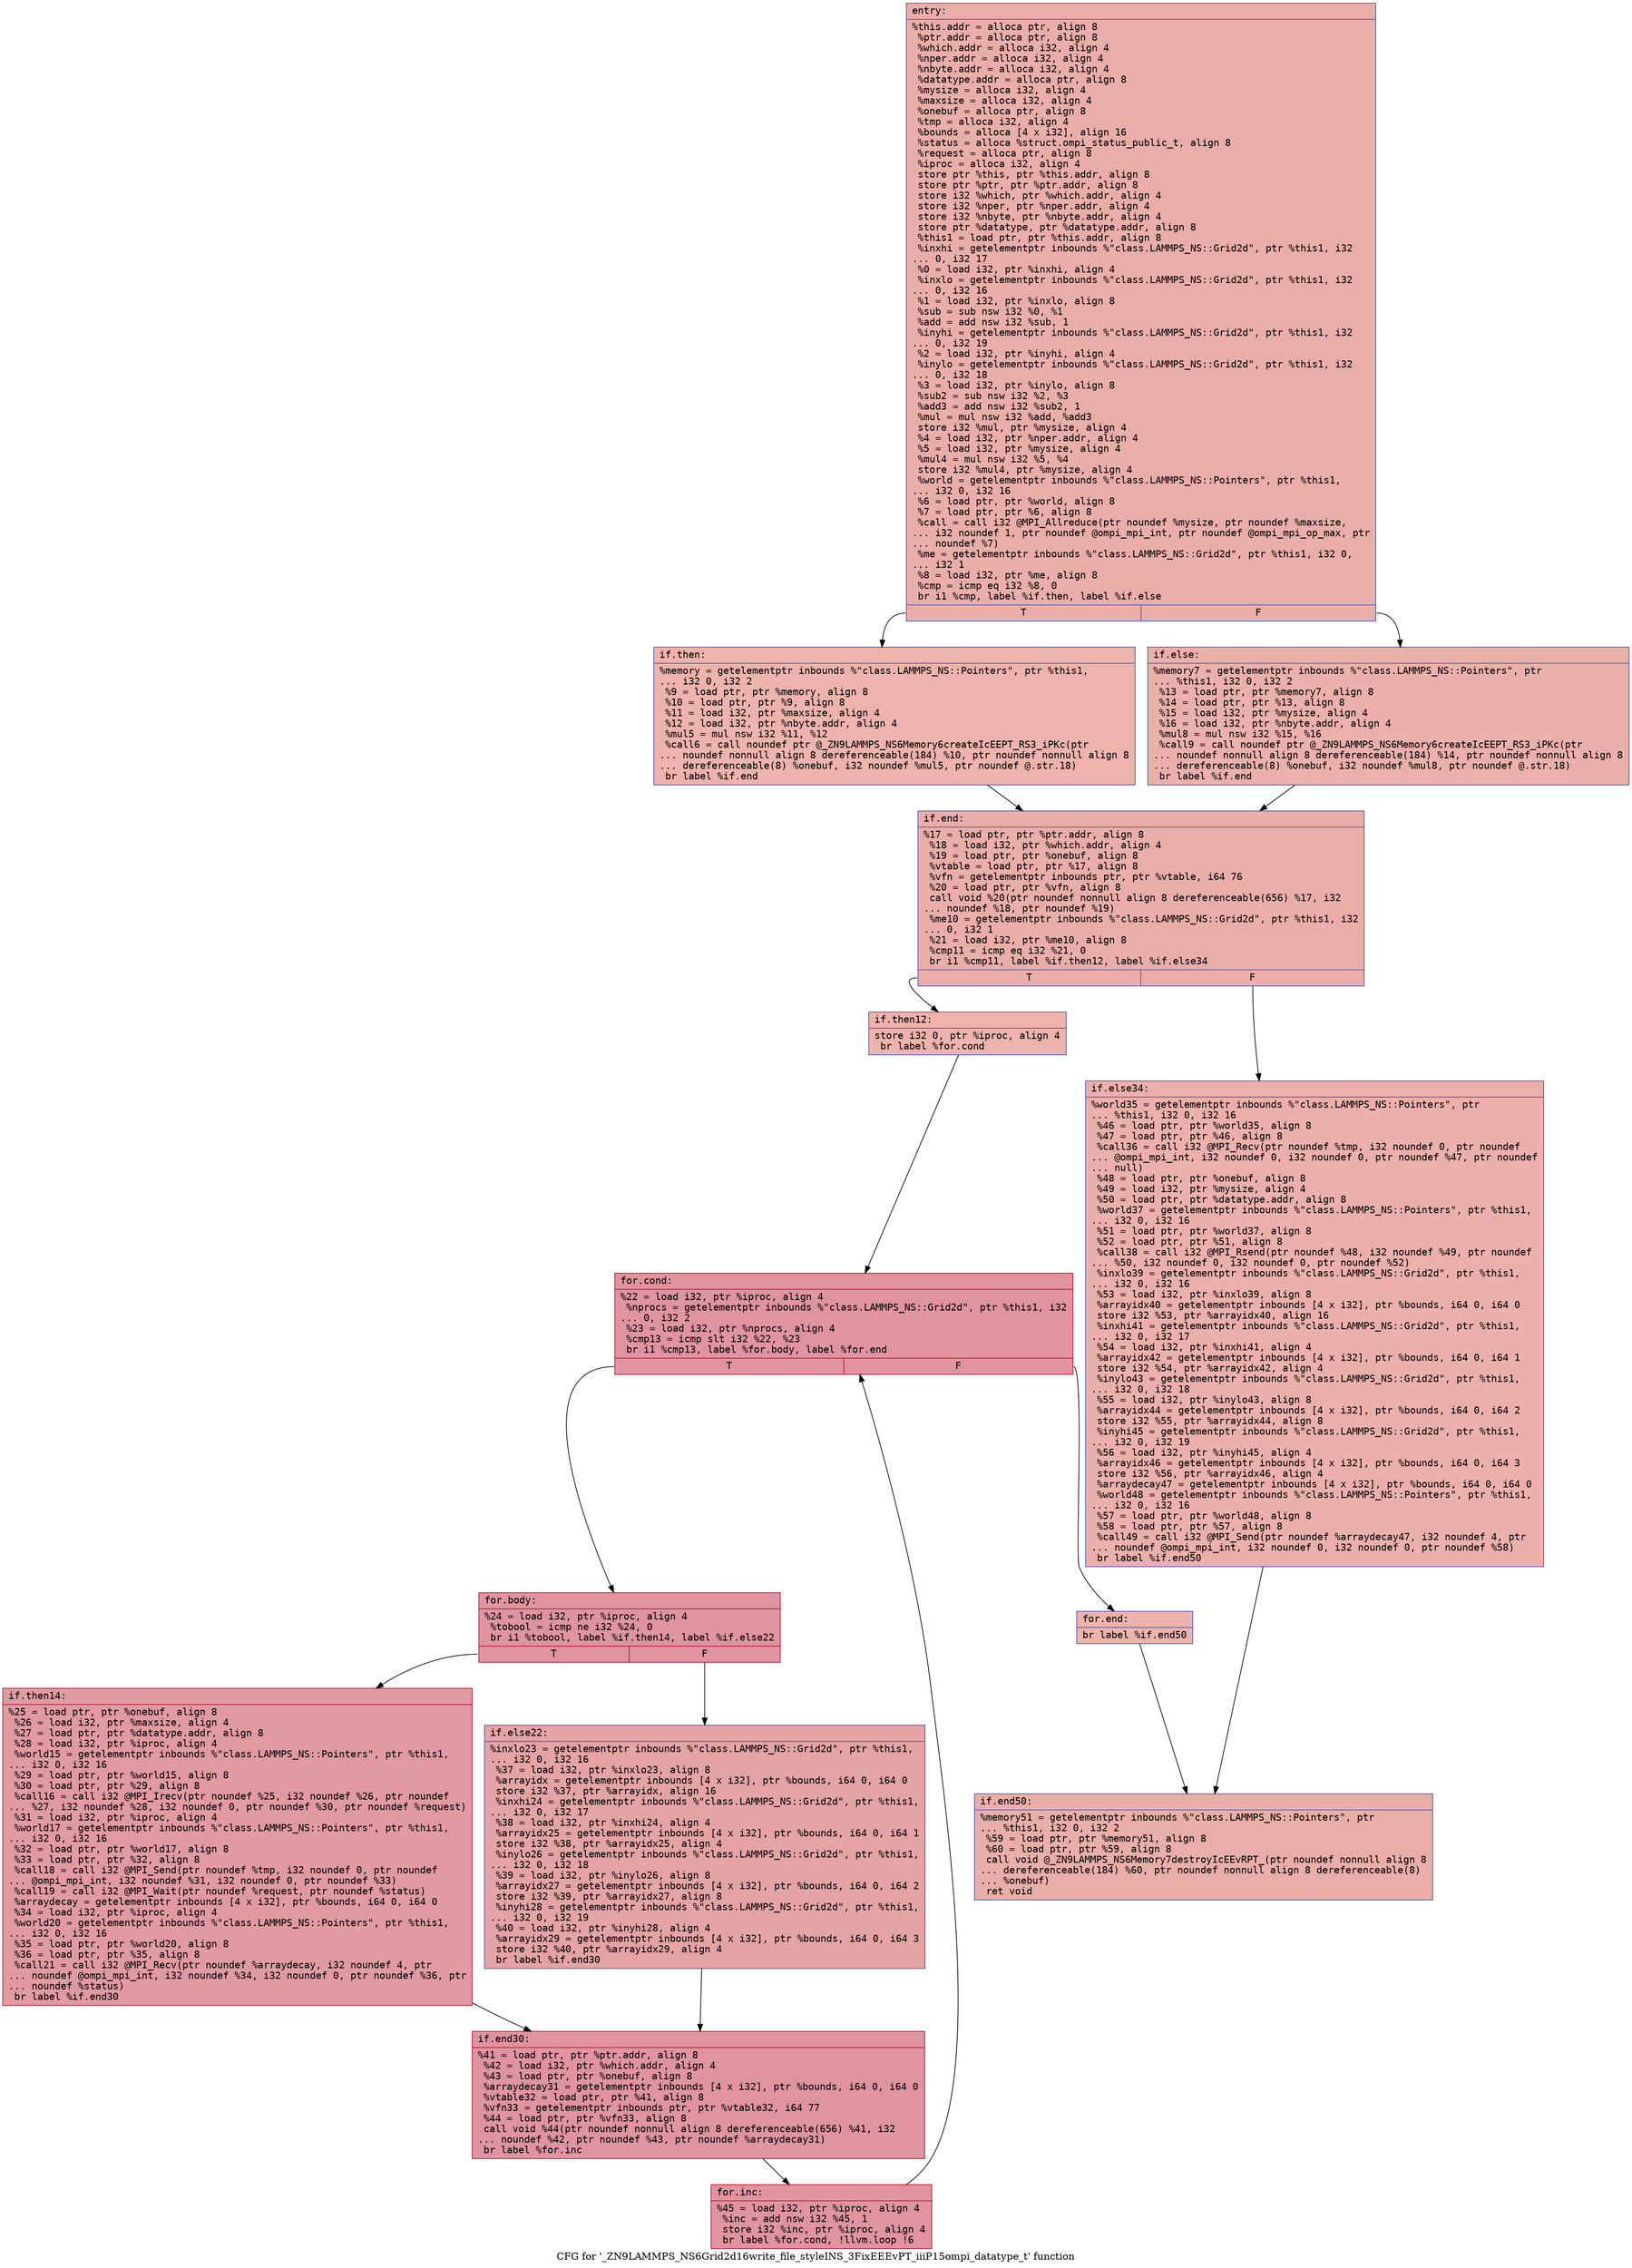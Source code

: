 digraph "CFG for '_ZN9LAMMPS_NS6Grid2d16write_file_styleINS_3FixEEEvPT_iiiP15ompi_datatype_t' function" {
	label="CFG for '_ZN9LAMMPS_NS6Grid2d16write_file_styleINS_3FixEEEvPT_iiiP15ompi_datatype_t' function";

	Node0x560f90f37230 [shape=record,color="#3d50c3ff", style=filled, fillcolor="#d0473d70" fontname="Courier",label="{entry:\l|  %this.addr = alloca ptr, align 8\l  %ptr.addr = alloca ptr, align 8\l  %which.addr = alloca i32, align 4\l  %nper.addr = alloca i32, align 4\l  %nbyte.addr = alloca i32, align 4\l  %datatype.addr = alloca ptr, align 8\l  %mysize = alloca i32, align 4\l  %maxsize = alloca i32, align 4\l  %onebuf = alloca ptr, align 8\l  %tmp = alloca i32, align 4\l  %bounds = alloca [4 x i32], align 16\l  %status = alloca %struct.ompi_status_public_t, align 8\l  %request = alloca ptr, align 8\l  %iproc = alloca i32, align 4\l  store ptr %this, ptr %this.addr, align 8\l  store ptr %ptr, ptr %ptr.addr, align 8\l  store i32 %which, ptr %which.addr, align 4\l  store i32 %nper, ptr %nper.addr, align 4\l  store i32 %nbyte, ptr %nbyte.addr, align 4\l  store ptr %datatype, ptr %datatype.addr, align 8\l  %this1 = load ptr, ptr %this.addr, align 8\l  %inxhi = getelementptr inbounds %\"class.LAMMPS_NS::Grid2d\", ptr %this1, i32\l... 0, i32 17\l  %0 = load i32, ptr %inxhi, align 4\l  %inxlo = getelementptr inbounds %\"class.LAMMPS_NS::Grid2d\", ptr %this1, i32\l... 0, i32 16\l  %1 = load i32, ptr %inxlo, align 8\l  %sub = sub nsw i32 %0, %1\l  %add = add nsw i32 %sub, 1\l  %inyhi = getelementptr inbounds %\"class.LAMMPS_NS::Grid2d\", ptr %this1, i32\l... 0, i32 19\l  %2 = load i32, ptr %inyhi, align 4\l  %inylo = getelementptr inbounds %\"class.LAMMPS_NS::Grid2d\", ptr %this1, i32\l... 0, i32 18\l  %3 = load i32, ptr %inylo, align 8\l  %sub2 = sub nsw i32 %2, %3\l  %add3 = add nsw i32 %sub2, 1\l  %mul = mul nsw i32 %add, %add3\l  store i32 %mul, ptr %mysize, align 4\l  %4 = load i32, ptr %nper.addr, align 4\l  %5 = load i32, ptr %mysize, align 4\l  %mul4 = mul nsw i32 %5, %4\l  store i32 %mul4, ptr %mysize, align 4\l  %world = getelementptr inbounds %\"class.LAMMPS_NS::Pointers\", ptr %this1,\l... i32 0, i32 16\l  %6 = load ptr, ptr %world, align 8\l  %7 = load ptr, ptr %6, align 8\l  %call = call i32 @MPI_Allreduce(ptr noundef %mysize, ptr noundef %maxsize,\l... i32 noundef 1, ptr noundef @ompi_mpi_int, ptr noundef @ompi_mpi_op_max, ptr\l... noundef %7)\l  %me = getelementptr inbounds %\"class.LAMMPS_NS::Grid2d\", ptr %this1, i32 0,\l... i32 1\l  %8 = load i32, ptr %me, align 8\l  %cmp = icmp eq i32 %8, 0\l  br i1 %cmp, label %if.then, label %if.else\l|{<s0>T|<s1>F}}"];
	Node0x560f90f37230:s0 -> Node0x560f90f39760[tooltip="entry -> if.then\nProbability 37.50%" ];
	Node0x560f90f37230:s1 -> Node0x560f90f397d0[tooltip="entry -> if.else\nProbability 62.50%" ];
	Node0x560f90f39760 [shape=record,color="#3d50c3ff", style=filled, fillcolor="#d6524470" fontname="Courier",label="{if.then:\l|  %memory = getelementptr inbounds %\"class.LAMMPS_NS::Pointers\", ptr %this1,\l... i32 0, i32 2\l  %9 = load ptr, ptr %memory, align 8\l  %10 = load ptr, ptr %9, align 8\l  %11 = load i32, ptr %maxsize, align 4\l  %12 = load i32, ptr %nbyte.addr, align 4\l  %mul5 = mul nsw i32 %11, %12\l  %call6 = call noundef ptr @_ZN9LAMMPS_NS6Memory6createIcEEPT_RS3_iPKc(ptr\l... noundef nonnull align 8 dereferenceable(184) %10, ptr noundef nonnull align 8\l... dereferenceable(8) %onebuf, i32 noundef %mul5, ptr noundef @.str.18)\l  br label %if.end\l}"];
	Node0x560f90f39760 -> Node0x560f90f39f10[tooltip="if.then -> if.end\nProbability 100.00%" ];
	Node0x560f90f397d0 [shape=record,color="#3d50c3ff", style=filled, fillcolor="#d24b4070" fontname="Courier",label="{if.else:\l|  %memory7 = getelementptr inbounds %\"class.LAMMPS_NS::Pointers\", ptr\l... %this1, i32 0, i32 2\l  %13 = load ptr, ptr %memory7, align 8\l  %14 = load ptr, ptr %13, align 8\l  %15 = load i32, ptr %mysize, align 4\l  %16 = load i32, ptr %nbyte.addr, align 4\l  %mul8 = mul nsw i32 %15, %16\l  %call9 = call noundef ptr @_ZN9LAMMPS_NS6Memory6createIcEEPT_RS3_iPKc(ptr\l... noundef nonnull align 8 dereferenceable(184) %14, ptr noundef nonnull align 8\l... dereferenceable(8) %onebuf, i32 noundef %mul8, ptr noundef @.str.18)\l  br label %if.end\l}"];
	Node0x560f90f397d0 -> Node0x560f90f39f10[tooltip="if.else -> if.end\nProbability 100.00%" ];
	Node0x560f90f39f10 [shape=record,color="#3d50c3ff", style=filled, fillcolor="#d0473d70" fontname="Courier",label="{if.end:\l|  %17 = load ptr, ptr %ptr.addr, align 8\l  %18 = load i32, ptr %which.addr, align 4\l  %19 = load ptr, ptr %onebuf, align 8\l  %vtable = load ptr, ptr %17, align 8\l  %vfn = getelementptr inbounds ptr, ptr %vtable, i64 76\l  %20 = load ptr, ptr %vfn, align 8\l  call void %20(ptr noundef nonnull align 8 dereferenceable(656) %17, i32\l... noundef %18, ptr noundef %19)\l  %me10 = getelementptr inbounds %\"class.LAMMPS_NS::Grid2d\", ptr %this1, i32\l... 0, i32 1\l  %21 = load i32, ptr %me10, align 8\l  %cmp11 = icmp eq i32 %21, 0\l  br i1 %cmp11, label %if.then12, label %if.else34\l|{<s0>T|<s1>F}}"];
	Node0x560f90f39f10:s0 -> Node0x560f90f38790[tooltip="if.end -> if.then12\nProbability 37.50%" ];
	Node0x560f90f39f10:s1 -> Node0x560f90f387e0[tooltip="if.end -> if.else34\nProbability 62.50%" ];
	Node0x560f90f38790 [shape=record,color="#3d50c3ff", style=filled, fillcolor="#d6524470" fontname="Courier",label="{if.then12:\l|  store i32 0, ptr %iproc, align 4\l  br label %for.cond\l}"];
	Node0x560f90f38790 -> Node0x560f90f389b0[tooltip="if.then12 -> for.cond\nProbability 100.00%" ];
	Node0x560f90f389b0 [shape=record,color="#b70d28ff", style=filled, fillcolor="#b70d2870" fontname="Courier",label="{for.cond:\l|  %22 = load i32, ptr %iproc, align 4\l  %nprocs = getelementptr inbounds %\"class.LAMMPS_NS::Grid2d\", ptr %this1, i32\l... 0, i32 2\l  %23 = load i32, ptr %nprocs, align 4\l  %cmp13 = icmp slt i32 %22, %23\l  br i1 %cmp13, label %for.body, label %for.end\l|{<s0>T|<s1>F}}"];
	Node0x560f90f389b0:s0 -> Node0x560f90f3b420[tooltip="for.cond -> for.body\nProbability 96.88%" ];
	Node0x560f90f389b0:s1 -> Node0x560f90f3b4a0[tooltip="for.cond -> for.end\nProbability 3.12%" ];
	Node0x560f90f3b420 [shape=record,color="#b70d28ff", style=filled, fillcolor="#b70d2870" fontname="Courier",label="{for.body:\l|  %24 = load i32, ptr %iproc, align 4\l  %tobool = icmp ne i32 %24, 0\l  br i1 %tobool, label %if.then14, label %if.else22\l|{<s0>T|<s1>F}}"];
	Node0x560f90f3b420:s0 -> Node0x560f90f3b6f0[tooltip="for.body -> if.then14\nProbability 62.50%" ];
	Node0x560f90f3b420:s1 -> Node0x560f90f3b770[tooltip="for.body -> if.else22\nProbability 37.50%" ];
	Node0x560f90f3b6f0 [shape=record,color="#b70d28ff", style=filled, fillcolor="#bb1b2c70" fontname="Courier",label="{if.then14:\l|  %25 = load ptr, ptr %onebuf, align 8\l  %26 = load i32, ptr %maxsize, align 4\l  %27 = load ptr, ptr %datatype.addr, align 8\l  %28 = load i32, ptr %iproc, align 4\l  %world15 = getelementptr inbounds %\"class.LAMMPS_NS::Pointers\", ptr %this1,\l... i32 0, i32 16\l  %29 = load ptr, ptr %world15, align 8\l  %30 = load ptr, ptr %29, align 8\l  %call16 = call i32 @MPI_Irecv(ptr noundef %25, i32 noundef %26, ptr noundef\l... %27, i32 noundef %28, i32 noundef 0, ptr noundef %30, ptr noundef %request)\l  %31 = load i32, ptr %iproc, align 4\l  %world17 = getelementptr inbounds %\"class.LAMMPS_NS::Pointers\", ptr %this1,\l... i32 0, i32 16\l  %32 = load ptr, ptr %world17, align 8\l  %33 = load ptr, ptr %32, align 8\l  %call18 = call i32 @MPI_Send(ptr noundef %tmp, i32 noundef 0, ptr noundef\l... @ompi_mpi_int, i32 noundef %31, i32 noundef 0, ptr noundef %33)\l  %call19 = call i32 @MPI_Wait(ptr noundef %request, ptr noundef %status)\l  %arraydecay = getelementptr inbounds [4 x i32], ptr %bounds, i64 0, i64 0\l  %34 = load i32, ptr %iproc, align 4\l  %world20 = getelementptr inbounds %\"class.LAMMPS_NS::Pointers\", ptr %this1,\l... i32 0, i32 16\l  %35 = load ptr, ptr %world20, align 8\l  %36 = load ptr, ptr %35, align 8\l  %call21 = call i32 @MPI_Recv(ptr noundef %arraydecay, i32 noundef 4, ptr\l... noundef @ompi_mpi_int, i32 noundef %34, i32 noundef 0, ptr noundef %36, ptr\l... noundef %status)\l  br label %if.end30\l}"];
	Node0x560f90f3b6f0 -> Node0x560f90f3ca70[tooltip="if.then14 -> if.end30\nProbability 100.00%" ];
	Node0x560f90f3b770 [shape=record,color="#3d50c3ff", style=filled, fillcolor="#c32e3170" fontname="Courier",label="{if.else22:\l|  %inxlo23 = getelementptr inbounds %\"class.LAMMPS_NS::Grid2d\", ptr %this1,\l... i32 0, i32 16\l  %37 = load i32, ptr %inxlo23, align 8\l  %arrayidx = getelementptr inbounds [4 x i32], ptr %bounds, i64 0, i64 0\l  store i32 %37, ptr %arrayidx, align 16\l  %inxhi24 = getelementptr inbounds %\"class.LAMMPS_NS::Grid2d\", ptr %this1,\l... i32 0, i32 17\l  %38 = load i32, ptr %inxhi24, align 4\l  %arrayidx25 = getelementptr inbounds [4 x i32], ptr %bounds, i64 0, i64 1\l  store i32 %38, ptr %arrayidx25, align 4\l  %inylo26 = getelementptr inbounds %\"class.LAMMPS_NS::Grid2d\", ptr %this1,\l... i32 0, i32 18\l  %39 = load i32, ptr %inylo26, align 8\l  %arrayidx27 = getelementptr inbounds [4 x i32], ptr %bounds, i64 0, i64 2\l  store i32 %39, ptr %arrayidx27, align 8\l  %inyhi28 = getelementptr inbounds %\"class.LAMMPS_NS::Grid2d\", ptr %this1,\l... i32 0, i32 19\l  %40 = load i32, ptr %inyhi28, align 4\l  %arrayidx29 = getelementptr inbounds [4 x i32], ptr %bounds, i64 0, i64 3\l  store i32 %40, ptr %arrayidx29, align 4\l  br label %if.end30\l}"];
	Node0x560f90f3b770 -> Node0x560f90f3ca70[tooltip="if.else22 -> if.end30\nProbability 100.00%" ];
	Node0x560f90f3ca70 [shape=record,color="#b70d28ff", style=filled, fillcolor="#b70d2870" fontname="Courier",label="{if.end30:\l|  %41 = load ptr, ptr %ptr.addr, align 8\l  %42 = load i32, ptr %which.addr, align 4\l  %43 = load ptr, ptr %onebuf, align 8\l  %arraydecay31 = getelementptr inbounds [4 x i32], ptr %bounds, i64 0, i64 0\l  %vtable32 = load ptr, ptr %41, align 8\l  %vfn33 = getelementptr inbounds ptr, ptr %vtable32, i64 77\l  %44 = load ptr, ptr %vfn33, align 8\l  call void %44(ptr noundef nonnull align 8 dereferenceable(656) %41, i32\l... noundef %42, ptr noundef %43, ptr noundef %arraydecay31)\l  br label %for.inc\l}"];
	Node0x560f90f3ca70 -> Node0x560f90d8fb60[tooltip="if.end30 -> for.inc\nProbability 100.00%" ];
	Node0x560f90d8fb60 [shape=record,color="#b70d28ff", style=filled, fillcolor="#b70d2870" fontname="Courier",label="{for.inc:\l|  %45 = load i32, ptr %iproc, align 4\l  %inc = add nsw i32 %45, 1\l  store i32 %inc, ptr %iproc, align 4\l  br label %for.cond, !llvm.loop !6\l}"];
	Node0x560f90d8fb60 -> Node0x560f90f389b0[tooltip="for.inc -> for.cond\nProbability 100.00%" ];
	Node0x560f90f3b4a0 [shape=record,color="#3d50c3ff", style=filled, fillcolor="#d6524470" fontname="Courier",label="{for.end:\l|  br label %if.end50\l}"];
	Node0x560f90f3b4a0 -> Node0x560f90d8fe80[tooltip="for.end -> if.end50\nProbability 100.00%" ];
	Node0x560f90f387e0 [shape=record,color="#3d50c3ff", style=filled, fillcolor="#d24b4070" fontname="Courier",label="{if.else34:\l|  %world35 = getelementptr inbounds %\"class.LAMMPS_NS::Pointers\", ptr\l... %this1, i32 0, i32 16\l  %46 = load ptr, ptr %world35, align 8\l  %47 = load ptr, ptr %46, align 8\l  %call36 = call i32 @MPI_Recv(ptr noundef %tmp, i32 noundef 0, ptr noundef\l... @ompi_mpi_int, i32 noundef 0, i32 noundef 0, ptr noundef %47, ptr noundef\l... null)\l  %48 = load ptr, ptr %onebuf, align 8\l  %49 = load i32, ptr %mysize, align 4\l  %50 = load ptr, ptr %datatype.addr, align 8\l  %world37 = getelementptr inbounds %\"class.LAMMPS_NS::Pointers\", ptr %this1,\l... i32 0, i32 16\l  %51 = load ptr, ptr %world37, align 8\l  %52 = load ptr, ptr %51, align 8\l  %call38 = call i32 @MPI_Rsend(ptr noundef %48, i32 noundef %49, ptr noundef\l... %50, i32 noundef 0, i32 noundef 0, ptr noundef %52)\l  %inxlo39 = getelementptr inbounds %\"class.LAMMPS_NS::Grid2d\", ptr %this1,\l... i32 0, i32 16\l  %53 = load i32, ptr %inxlo39, align 8\l  %arrayidx40 = getelementptr inbounds [4 x i32], ptr %bounds, i64 0, i64 0\l  store i32 %53, ptr %arrayidx40, align 16\l  %inxhi41 = getelementptr inbounds %\"class.LAMMPS_NS::Grid2d\", ptr %this1,\l... i32 0, i32 17\l  %54 = load i32, ptr %inxhi41, align 4\l  %arrayidx42 = getelementptr inbounds [4 x i32], ptr %bounds, i64 0, i64 1\l  store i32 %54, ptr %arrayidx42, align 4\l  %inylo43 = getelementptr inbounds %\"class.LAMMPS_NS::Grid2d\", ptr %this1,\l... i32 0, i32 18\l  %55 = load i32, ptr %inylo43, align 8\l  %arrayidx44 = getelementptr inbounds [4 x i32], ptr %bounds, i64 0, i64 2\l  store i32 %55, ptr %arrayidx44, align 8\l  %inyhi45 = getelementptr inbounds %\"class.LAMMPS_NS::Grid2d\", ptr %this1,\l... i32 0, i32 19\l  %56 = load i32, ptr %inyhi45, align 4\l  %arrayidx46 = getelementptr inbounds [4 x i32], ptr %bounds, i64 0, i64 3\l  store i32 %56, ptr %arrayidx46, align 4\l  %arraydecay47 = getelementptr inbounds [4 x i32], ptr %bounds, i64 0, i64 0\l  %world48 = getelementptr inbounds %\"class.LAMMPS_NS::Pointers\", ptr %this1,\l... i32 0, i32 16\l  %57 = load ptr, ptr %world48, align 8\l  %58 = load ptr, ptr %57, align 8\l  %call49 = call i32 @MPI_Send(ptr noundef %arraydecay47, i32 noundef 4, ptr\l... noundef @ompi_mpi_int, i32 noundef 0, i32 noundef 0, ptr noundef %58)\l  br label %if.end50\l}"];
	Node0x560f90f387e0 -> Node0x560f90d8fe80[tooltip="if.else34 -> if.end50\nProbability 100.00%" ];
	Node0x560f90d8fe80 [shape=record,color="#3d50c3ff", style=filled, fillcolor="#d0473d70" fontname="Courier",label="{if.end50:\l|  %memory51 = getelementptr inbounds %\"class.LAMMPS_NS::Pointers\", ptr\l... %this1, i32 0, i32 2\l  %59 = load ptr, ptr %memory51, align 8\l  %60 = load ptr, ptr %59, align 8\l  call void @_ZN9LAMMPS_NS6Memory7destroyIcEEvRPT_(ptr noundef nonnull align 8\l... dereferenceable(184) %60, ptr noundef nonnull align 8 dereferenceable(8)\l... %onebuf)\l  ret void\l}"];
}
